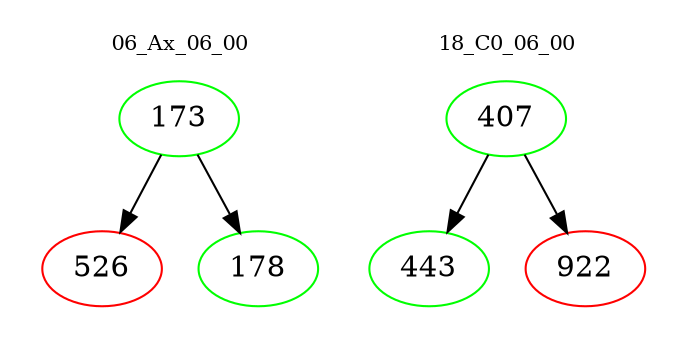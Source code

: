 digraph{
subgraph cluster_0 {
color = white
label = "06_Ax_06_00";
fontsize=10;
T0_173 [label="173", color="green"]
T0_173 -> T0_526 [color="black"]
T0_526 [label="526", color="red"]
T0_173 -> T0_178 [color="black"]
T0_178 [label="178", color="green"]
}
subgraph cluster_1 {
color = white
label = "18_C0_06_00";
fontsize=10;
T1_407 [label="407", color="green"]
T1_407 -> T1_443 [color="black"]
T1_443 [label="443", color="green"]
T1_407 -> T1_922 [color="black"]
T1_922 [label="922", color="red"]
}
}
